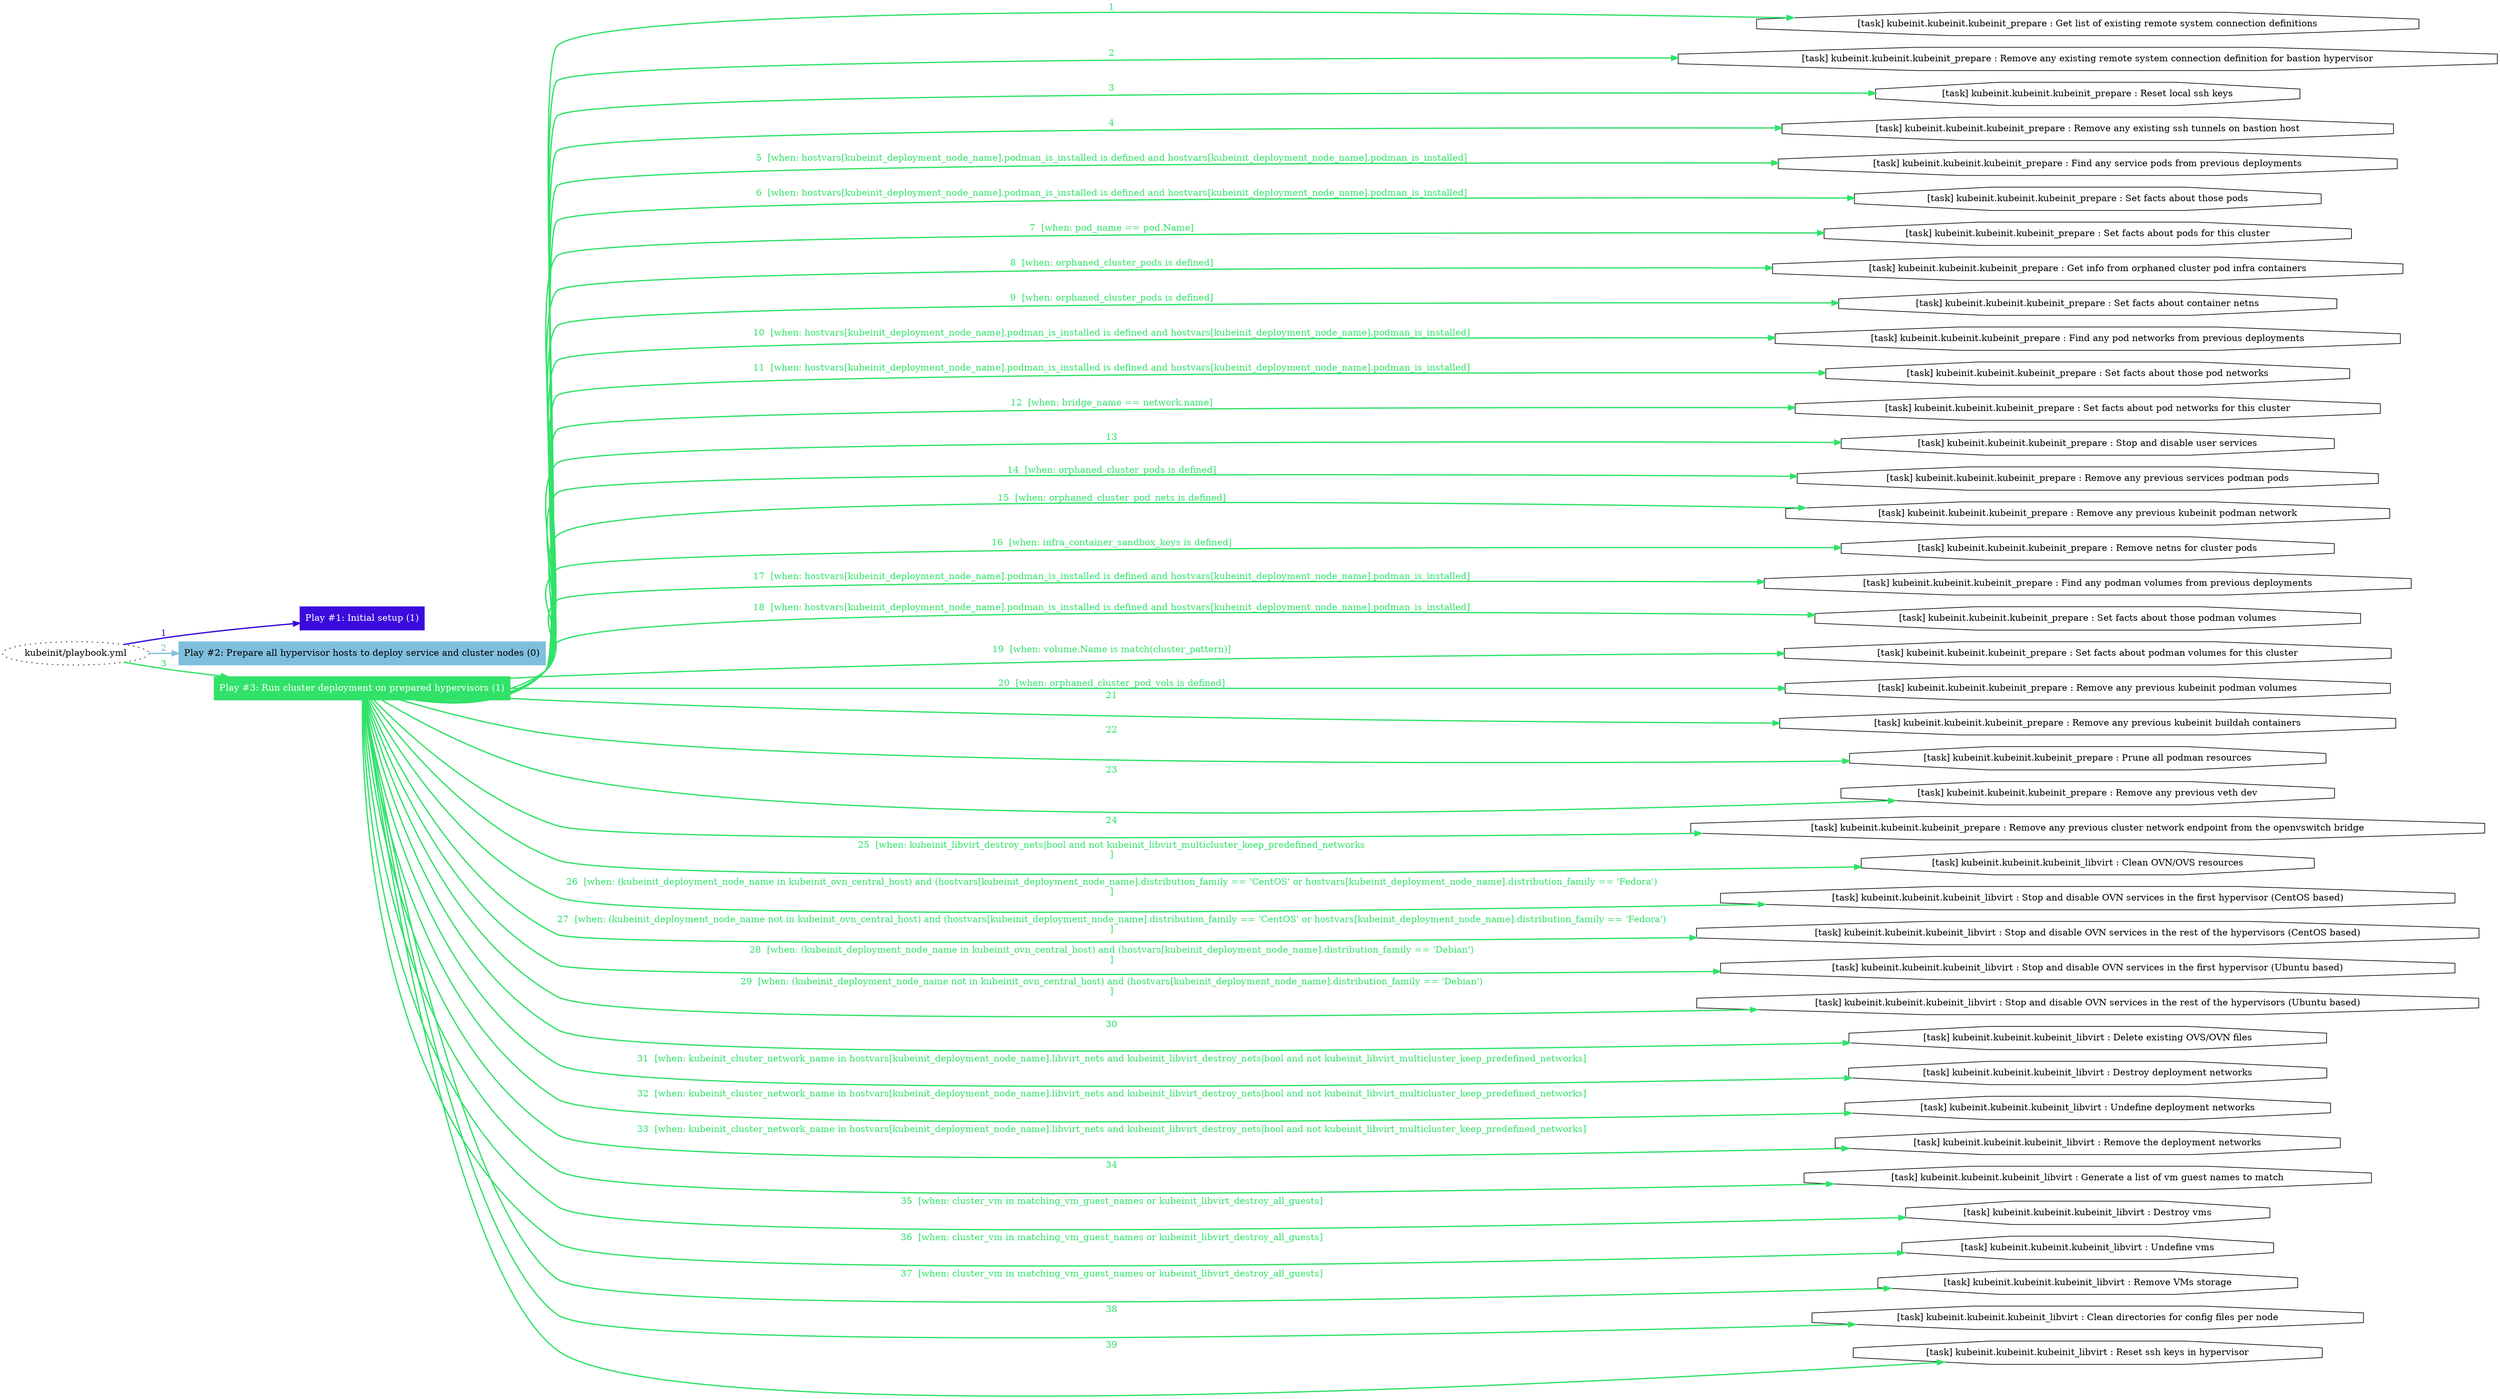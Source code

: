 digraph "kubeinit/playbook.yml "{
	graph [concentrate=true ordering=in rankdir=LR ratio=fill]
	edge [esep=5 sep=10]
	"kubeinit/playbook.yml" [id=root_node style=dotted]
	subgraph "Play #1: Initial setup (1) "{
		"Play #1: Initial setup (1)" [color="#3b0adc" fontcolor="#ffffff" id="play_322c9ca9-da25-4ed1-ad26-76a36a5e6fa2" shape=box style=filled tooltip=localhost]
		"kubeinit/playbook.yml" -> "Play #1: Initial setup (1)" [label=1 color="#3b0adc" fontcolor="#3b0adc" id="edge_88a5a841-ac13-4000-8d37-18734076b5eb" style=bold]
	}
	subgraph "Play #2: Prepare all hypervisor hosts to deploy service and cluster nodes (0) "{
		"Play #2: Prepare all hypervisor hosts to deploy service and cluster nodes (0)" [color="#80bede" fontcolor="#000000" id="play_d4a0a8df-5d1b-4f6c-9784-f8be799983aa" shape=box style=filled tooltip=""]
		"kubeinit/playbook.yml" -> "Play #2: Prepare all hypervisor hosts to deploy service and cluster nodes (0)" [label=2 color="#80bede" fontcolor="#80bede" id="edge_6d87e1ed-8a8c-433d-a7b4-faacf908b86b" style=bold]
	}
	subgraph "Play #3: Run cluster deployment on prepared hypervisors (1) "{
		"Play #3: Run cluster deployment on prepared hypervisors (1)" [color="#31e269" fontcolor="#ffffff" id="play_5b05c53e-7701-4dae-9a75-dba72a2cd8e1" shape=box style=filled tooltip=localhost]
		"kubeinit/playbook.yml" -> "Play #3: Run cluster deployment on prepared hypervisors (1)" [label=3 color="#31e269" fontcolor="#31e269" id="edge_f3a1ce15-09e3-4bb0-b28a-636265d14549" style=bold]
		"task_1a2e8489-9e52-4ca4-a686-213ba3fe84b6" [label="[task] kubeinit.kubeinit.kubeinit_prepare : Get list of existing remote system connection definitions" id="task_1a2e8489-9e52-4ca4-a686-213ba3fe84b6" shape=octagon tooltip="[task] kubeinit.kubeinit.kubeinit_prepare : Get list of existing remote system connection definitions"]
		"Play #3: Run cluster deployment on prepared hypervisors (1)" -> "task_1a2e8489-9e52-4ca4-a686-213ba3fe84b6" [label=1 color="#31e269" fontcolor="#31e269" id="edge_5a5379e5-9f10-490f-a099-93fbc585165b" style=bold]
		"task_8b4abe57-1f18-46b2-9ea7-c21310f82fe8" [label="[task] kubeinit.kubeinit.kubeinit_prepare : Remove any existing remote system connection definition for bastion hypervisor" id="task_8b4abe57-1f18-46b2-9ea7-c21310f82fe8" shape=octagon tooltip="[task] kubeinit.kubeinit.kubeinit_prepare : Remove any existing remote system connection definition for bastion hypervisor"]
		"Play #3: Run cluster deployment on prepared hypervisors (1)" -> "task_8b4abe57-1f18-46b2-9ea7-c21310f82fe8" [label=2 color="#31e269" fontcolor="#31e269" id="edge_92d91059-a056-4ec4-b3b7-6b638891a36e" style=bold]
		"task_b27760bd-e414-4a47-9163-f430d30414b9" [label="[task] kubeinit.kubeinit.kubeinit_prepare : Reset local ssh keys" id="task_b27760bd-e414-4a47-9163-f430d30414b9" shape=octagon tooltip="[task] kubeinit.kubeinit.kubeinit_prepare : Reset local ssh keys"]
		"Play #3: Run cluster deployment on prepared hypervisors (1)" -> "task_b27760bd-e414-4a47-9163-f430d30414b9" [label=3 color="#31e269" fontcolor="#31e269" id="edge_01c5dafe-a84e-4fc6-b0f9-2b3ad7d70967" style=bold]
		"task_6907268b-f61f-4904-a296-b2181c8d4721" [label="[task] kubeinit.kubeinit.kubeinit_prepare : Remove any existing ssh tunnels on bastion host" id="task_6907268b-f61f-4904-a296-b2181c8d4721" shape=octagon tooltip="[task] kubeinit.kubeinit.kubeinit_prepare : Remove any existing ssh tunnels on bastion host"]
		"Play #3: Run cluster deployment on prepared hypervisors (1)" -> "task_6907268b-f61f-4904-a296-b2181c8d4721" [label=4 color="#31e269" fontcolor="#31e269" id="edge_c27403b1-e294-41ad-9929-61389ba060de" style=bold]
		"task_a19b2335-5afe-4896-bdc7-4f5175f9b873" [label="[task] kubeinit.kubeinit.kubeinit_prepare : Find any service pods from previous deployments" id="task_a19b2335-5afe-4896-bdc7-4f5175f9b873" shape=octagon tooltip="[task] kubeinit.kubeinit.kubeinit_prepare : Find any service pods from previous deployments"]
		"Play #3: Run cluster deployment on prepared hypervisors (1)" -> "task_a19b2335-5afe-4896-bdc7-4f5175f9b873" [label="5  [when: hostvars[kubeinit_deployment_node_name].podman_is_installed is defined and hostvars[kubeinit_deployment_node_name].podman_is_installed]" color="#31e269" fontcolor="#31e269" id="edge_2299ed53-3a0c-4811-b003-d065bf53c659" style=bold]
		"task_085e9b46-2e10-455c-a6a1-4760b45f0f27" [label="[task] kubeinit.kubeinit.kubeinit_prepare : Set facts about those pods" id="task_085e9b46-2e10-455c-a6a1-4760b45f0f27" shape=octagon tooltip="[task] kubeinit.kubeinit.kubeinit_prepare : Set facts about those pods"]
		"Play #3: Run cluster deployment on prepared hypervisors (1)" -> "task_085e9b46-2e10-455c-a6a1-4760b45f0f27" [label="6  [when: hostvars[kubeinit_deployment_node_name].podman_is_installed is defined and hostvars[kubeinit_deployment_node_name].podman_is_installed]" color="#31e269" fontcolor="#31e269" id="edge_50445ef3-1f57-41ad-8de6-eaa3814ff34c" style=bold]
		"task_45abab61-c1b4-42d7-b5ff-d9234d90bc19" [label="[task] kubeinit.kubeinit.kubeinit_prepare : Set facts about pods for this cluster" id="task_45abab61-c1b4-42d7-b5ff-d9234d90bc19" shape=octagon tooltip="[task] kubeinit.kubeinit.kubeinit_prepare : Set facts about pods for this cluster"]
		"Play #3: Run cluster deployment on prepared hypervisors (1)" -> "task_45abab61-c1b4-42d7-b5ff-d9234d90bc19" [label="7  [when: pod_name == pod.Name]" color="#31e269" fontcolor="#31e269" id="edge_d2b60e53-a4e3-4146-8e27-211799a6a6d0" style=bold]
		"task_0377fe22-a7ef-471a-889f-19f9859c2358" [label="[task] kubeinit.kubeinit.kubeinit_prepare : Get info from orphaned cluster pod infra containers" id="task_0377fe22-a7ef-471a-889f-19f9859c2358" shape=octagon tooltip="[task] kubeinit.kubeinit.kubeinit_prepare : Get info from orphaned cluster pod infra containers"]
		"Play #3: Run cluster deployment on prepared hypervisors (1)" -> "task_0377fe22-a7ef-471a-889f-19f9859c2358" [label="8  [when: orphaned_cluster_pods is defined]" color="#31e269" fontcolor="#31e269" id="edge_c7225a0c-0215-4a6e-9795-e09bc44ccb88" style=bold]
		"task_b48ed85c-32d0-49a7-a9fa-1813ce16e5cb" [label="[task] kubeinit.kubeinit.kubeinit_prepare : Set facts about container netns" id="task_b48ed85c-32d0-49a7-a9fa-1813ce16e5cb" shape=octagon tooltip="[task] kubeinit.kubeinit.kubeinit_prepare : Set facts about container netns"]
		"Play #3: Run cluster deployment on prepared hypervisors (1)" -> "task_b48ed85c-32d0-49a7-a9fa-1813ce16e5cb" [label="9  [when: orphaned_cluster_pods is defined]" color="#31e269" fontcolor="#31e269" id="edge_d6f12bc6-2ebd-4267-a96c-56518aa80884" style=bold]
		"task_7c837d65-ff56-49b3-8db4-95eb3f9db3c3" [label="[task] kubeinit.kubeinit.kubeinit_prepare : Find any pod networks from previous deployments" id="task_7c837d65-ff56-49b3-8db4-95eb3f9db3c3" shape=octagon tooltip="[task] kubeinit.kubeinit.kubeinit_prepare : Find any pod networks from previous deployments"]
		"Play #3: Run cluster deployment on prepared hypervisors (1)" -> "task_7c837d65-ff56-49b3-8db4-95eb3f9db3c3" [label="10  [when: hostvars[kubeinit_deployment_node_name].podman_is_installed is defined and hostvars[kubeinit_deployment_node_name].podman_is_installed]" color="#31e269" fontcolor="#31e269" id="edge_2a08365d-d318-41ea-9eff-a59a7d76ff49" style=bold]
		"task_cad95045-a636-40be-b6b2-79b618cc3c6b" [label="[task] kubeinit.kubeinit.kubeinit_prepare : Set facts about those pod networks" id="task_cad95045-a636-40be-b6b2-79b618cc3c6b" shape=octagon tooltip="[task] kubeinit.kubeinit.kubeinit_prepare : Set facts about those pod networks"]
		"Play #3: Run cluster deployment on prepared hypervisors (1)" -> "task_cad95045-a636-40be-b6b2-79b618cc3c6b" [label="11  [when: hostvars[kubeinit_deployment_node_name].podman_is_installed is defined and hostvars[kubeinit_deployment_node_name].podman_is_installed]" color="#31e269" fontcolor="#31e269" id="edge_74fa94ed-933c-489e-aaf3-52bc61b63418" style=bold]
		"task_1b7f0a6d-0ee6-4875-bd73-1ea0923e321a" [label="[task] kubeinit.kubeinit.kubeinit_prepare : Set facts about pod networks for this cluster" id="task_1b7f0a6d-0ee6-4875-bd73-1ea0923e321a" shape=octagon tooltip="[task] kubeinit.kubeinit.kubeinit_prepare : Set facts about pod networks for this cluster"]
		"Play #3: Run cluster deployment on prepared hypervisors (1)" -> "task_1b7f0a6d-0ee6-4875-bd73-1ea0923e321a" [label="12  [when: bridge_name == network.name]" color="#31e269" fontcolor="#31e269" id="edge_6cfb1f51-e308-4427-a490-c4029f4db95e" style=bold]
		"task_bc199a3f-dd86-426d-a783-d6c87ba26a7f" [label="[task] kubeinit.kubeinit.kubeinit_prepare : Stop and disable user services" id="task_bc199a3f-dd86-426d-a783-d6c87ba26a7f" shape=octagon tooltip="[task] kubeinit.kubeinit.kubeinit_prepare : Stop and disable user services"]
		"Play #3: Run cluster deployment on prepared hypervisors (1)" -> "task_bc199a3f-dd86-426d-a783-d6c87ba26a7f" [label=13 color="#31e269" fontcolor="#31e269" id="edge_7b62d50b-725b-4c76-8d5f-3dc6dac1cb1a" style=bold]
		"task_f515145d-5724-42ff-b72c-cc0b00c06bf6" [label="[task] kubeinit.kubeinit.kubeinit_prepare : Remove any previous services podman pods" id="task_f515145d-5724-42ff-b72c-cc0b00c06bf6" shape=octagon tooltip="[task] kubeinit.kubeinit.kubeinit_prepare : Remove any previous services podman pods"]
		"Play #3: Run cluster deployment on prepared hypervisors (1)" -> "task_f515145d-5724-42ff-b72c-cc0b00c06bf6" [label="14  [when: orphaned_cluster_pods is defined]" color="#31e269" fontcolor="#31e269" id="edge_33c8efed-6e61-4498-9b07-2b47e8a5490a" style=bold]
		"task_6837b66c-381f-48a7-a3fd-8e320cbf566e" [label="[task] kubeinit.kubeinit.kubeinit_prepare : Remove any previous kubeinit podman network" id="task_6837b66c-381f-48a7-a3fd-8e320cbf566e" shape=octagon tooltip="[task] kubeinit.kubeinit.kubeinit_prepare : Remove any previous kubeinit podman network"]
		"Play #3: Run cluster deployment on prepared hypervisors (1)" -> "task_6837b66c-381f-48a7-a3fd-8e320cbf566e" [label="15  [when: orphaned_cluster_pod_nets is defined]" color="#31e269" fontcolor="#31e269" id="edge_bd7e89f3-e281-46fa-8a71-7f0334b46190" style=bold]
		"task_5979c83a-aa8b-4fd7-a706-95a0d7a87505" [label="[task] kubeinit.kubeinit.kubeinit_prepare : Remove netns for cluster pods" id="task_5979c83a-aa8b-4fd7-a706-95a0d7a87505" shape=octagon tooltip="[task] kubeinit.kubeinit.kubeinit_prepare : Remove netns for cluster pods"]
		"Play #3: Run cluster deployment on prepared hypervisors (1)" -> "task_5979c83a-aa8b-4fd7-a706-95a0d7a87505" [label="16  [when: infra_container_sandbox_keys is defined]" color="#31e269" fontcolor="#31e269" id="edge_78c2d741-402f-4097-8f57-f67658ac4432" style=bold]
		"task_96f0cb76-c409-460b-9222-771eada07282" [label="[task] kubeinit.kubeinit.kubeinit_prepare : Find any podman volumes from previous deployments" id="task_96f0cb76-c409-460b-9222-771eada07282" shape=octagon tooltip="[task] kubeinit.kubeinit.kubeinit_prepare : Find any podman volumes from previous deployments"]
		"Play #3: Run cluster deployment on prepared hypervisors (1)" -> "task_96f0cb76-c409-460b-9222-771eada07282" [label="17  [when: hostvars[kubeinit_deployment_node_name].podman_is_installed is defined and hostvars[kubeinit_deployment_node_name].podman_is_installed]" color="#31e269" fontcolor="#31e269" id="edge_abd8c38f-18b6-4372-ba82-70a17b58bcff" style=bold]
		"task_14bdeb1d-cd47-4b93-9026-03618bc3a753" [label="[task] kubeinit.kubeinit.kubeinit_prepare : Set facts about those podman volumes" id="task_14bdeb1d-cd47-4b93-9026-03618bc3a753" shape=octagon tooltip="[task] kubeinit.kubeinit.kubeinit_prepare : Set facts about those podman volumes"]
		"Play #3: Run cluster deployment on prepared hypervisors (1)" -> "task_14bdeb1d-cd47-4b93-9026-03618bc3a753" [label="18  [when: hostvars[kubeinit_deployment_node_name].podman_is_installed is defined and hostvars[kubeinit_deployment_node_name].podman_is_installed]" color="#31e269" fontcolor="#31e269" id="edge_6c8557ee-8b6a-4317-96a5-7127775c9f9d" style=bold]
		"task_775679b0-853b-4ea9-ad07-7a639ac16f98" [label="[task] kubeinit.kubeinit.kubeinit_prepare : Set facts about podman volumes for this cluster" id="task_775679b0-853b-4ea9-ad07-7a639ac16f98" shape=octagon tooltip="[task] kubeinit.kubeinit.kubeinit_prepare : Set facts about podman volumes for this cluster"]
		"Play #3: Run cluster deployment on prepared hypervisors (1)" -> "task_775679b0-853b-4ea9-ad07-7a639ac16f98" [label="19  [when: volume.Name is match(cluster_pattern)]" color="#31e269" fontcolor="#31e269" id="edge_4c85af06-d35a-4f4f-86c9-c0d705012c3e" style=bold]
		"task_22dc002e-0849-472e-83ab-80b8c06c5933" [label="[task] kubeinit.kubeinit.kubeinit_prepare : Remove any previous kubeinit podman volumes" id="task_22dc002e-0849-472e-83ab-80b8c06c5933" shape=octagon tooltip="[task] kubeinit.kubeinit.kubeinit_prepare : Remove any previous kubeinit podman volumes"]
		"Play #3: Run cluster deployment on prepared hypervisors (1)" -> "task_22dc002e-0849-472e-83ab-80b8c06c5933" [label="20  [when: orphaned_cluster_pod_vols is defined]" color="#31e269" fontcolor="#31e269" id="edge_53d85cf5-385c-46ec-85dd-55e76142e772" style=bold]
		"task_402530e3-e475-4b8c-a1e6-9b61671b2a36" [label="[task] kubeinit.kubeinit.kubeinit_prepare : Remove any previous kubeinit buildah containers" id="task_402530e3-e475-4b8c-a1e6-9b61671b2a36" shape=octagon tooltip="[task] kubeinit.kubeinit.kubeinit_prepare : Remove any previous kubeinit buildah containers"]
		"Play #3: Run cluster deployment on prepared hypervisors (1)" -> "task_402530e3-e475-4b8c-a1e6-9b61671b2a36" [label=21 color="#31e269" fontcolor="#31e269" id="edge_5b16b26d-5306-4952-9734-423931b0591f" style=bold]
		"task_53839b28-d50d-4944-8028-ee57d4fa4777" [label="[task] kubeinit.kubeinit.kubeinit_prepare : Prune all podman resources" id="task_53839b28-d50d-4944-8028-ee57d4fa4777" shape=octagon tooltip="[task] kubeinit.kubeinit.kubeinit_prepare : Prune all podman resources"]
		"Play #3: Run cluster deployment on prepared hypervisors (1)" -> "task_53839b28-d50d-4944-8028-ee57d4fa4777" [label=22 color="#31e269" fontcolor="#31e269" id="edge_c067e62b-4f9f-4407-a8d9-b988b80381d5" style=bold]
		"task_864c3aa1-a3f6-4329-b6f7-5a1e23587ffe" [label="[task] kubeinit.kubeinit.kubeinit_prepare : Remove any previous veth dev" id="task_864c3aa1-a3f6-4329-b6f7-5a1e23587ffe" shape=octagon tooltip="[task] kubeinit.kubeinit.kubeinit_prepare : Remove any previous veth dev"]
		"Play #3: Run cluster deployment on prepared hypervisors (1)" -> "task_864c3aa1-a3f6-4329-b6f7-5a1e23587ffe" [label=23 color="#31e269" fontcolor="#31e269" id="edge_25fc6ccd-5e90-4f52-a3a6-7ab1d90a6e5c" style=bold]
		"task_b2a8198b-1cad-462d-a992-1aed5a8b11d8" [label="[task] kubeinit.kubeinit.kubeinit_prepare : Remove any previous cluster network endpoint from the openvswitch bridge" id="task_b2a8198b-1cad-462d-a992-1aed5a8b11d8" shape=octagon tooltip="[task] kubeinit.kubeinit.kubeinit_prepare : Remove any previous cluster network endpoint from the openvswitch bridge"]
		"Play #3: Run cluster deployment on prepared hypervisors (1)" -> "task_b2a8198b-1cad-462d-a992-1aed5a8b11d8" [label=24 color="#31e269" fontcolor="#31e269" id="edge_53e7d977-f978-4dce-b70c-703d7e687cb6" style=bold]
		"task_d20aba7e-9671-4099-8d45-1952b812fe28" [label="[task] kubeinit.kubeinit.kubeinit_libvirt : Clean OVN/OVS resources" id="task_d20aba7e-9671-4099-8d45-1952b812fe28" shape=octagon tooltip="[task] kubeinit.kubeinit.kubeinit_libvirt : Clean OVN/OVS resources"]
		"Play #3: Run cluster deployment on prepared hypervisors (1)" -> "task_d20aba7e-9671-4099-8d45-1952b812fe28" [label="25  [when: kubeinit_libvirt_destroy_nets|bool and not kubeinit_libvirt_multicluster_keep_predefined_networks
]" color="#31e269" fontcolor="#31e269" id="edge_0a4025d6-62a9-4ef5-a765-0c6704079626" style=bold]
		"task_008f095b-836d-48ae-92ff-6a9147daa72b" [label="[task] kubeinit.kubeinit.kubeinit_libvirt : Stop and disable OVN services in the first hypervisor (CentOS based)" id="task_008f095b-836d-48ae-92ff-6a9147daa72b" shape=octagon tooltip="[task] kubeinit.kubeinit.kubeinit_libvirt : Stop and disable OVN services in the first hypervisor (CentOS based)"]
		"Play #3: Run cluster deployment on prepared hypervisors (1)" -> "task_008f095b-836d-48ae-92ff-6a9147daa72b" [label="26  [when: (kubeinit_deployment_node_name in kubeinit_ovn_central_host) and (hostvars[kubeinit_deployment_node_name].distribution_family == 'CentOS' or hostvars[kubeinit_deployment_node_name].distribution_family == 'Fedora')
]" color="#31e269" fontcolor="#31e269" id="edge_db91ee55-0828-4579-af67-6d6aa6b54877" style=bold]
		"task_358da824-d4ca-41f4-b467-7045f29a765c" [label="[task] kubeinit.kubeinit.kubeinit_libvirt : Stop and disable OVN services in the rest of the hypervisors (CentOS based)" id="task_358da824-d4ca-41f4-b467-7045f29a765c" shape=octagon tooltip="[task] kubeinit.kubeinit.kubeinit_libvirt : Stop and disable OVN services in the rest of the hypervisors (CentOS based)"]
		"Play #3: Run cluster deployment on prepared hypervisors (1)" -> "task_358da824-d4ca-41f4-b467-7045f29a765c" [label="27  [when: (kubeinit_deployment_node_name not in kubeinit_ovn_central_host) and (hostvars[kubeinit_deployment_node_name].distribution_family == 'CentOS' or hostvars[kubeinit_deployment_node_name].distribution_family == 'Fedora')
]" color="#31e269" fontcolor="#31e269" id="edge_f8a414ae-2843-4523-aad5-aab972ec5aba" style=bold]
		"task_1aaa68ce-32f4-4b17-8f01-e1bbe56e1119" [label="[task] kubeinit.kubeinit.kubeinit_libvirt : Stop and disable OVN services in the first hypervisor (Ubuntu based)" id="task_1aaa68ce-32f4-4b17-8f01-e1bbe56e1119" shape=octagon tooltip="[task] kubeinit.kubeinit.kubeinit_libvirt : Stop and disable OVN services in the first hypervisor (Ubuntu based)"]
		"Play #3: Run cluster deployment on prepared hypervisors (1)" -> "task_1aaa68ce-32f4-4b17-8f01-e1bbe56e1119" [label="28  [when: (kubeinit_deployment_node_name in kubeinit_ovn_central_host) and (hostvars[kubeinit_deployment_node_name].distribution_family == 'Debian')
]" color="#31e269" fontcolor="#31e269" id="edge_d66ae962-6bb2-4876-926d-91aa971ea4c0" style=bold]
		"task_bdbdd99a-0c37-4411-9275-281c087c03a9" [label="[task] kubeinit.kubeinit.kubeinit_libvirt : Stop and disable OVN services in the rest of the hypervisors (Ubuntu based)" id="task_bdbdd99a-0c37-4411-9275-281c087c03a9" shape=octagon tooltip="[task] kubeinit.kubeinit.kubeinit_libvirt : Stop and disable OVN services in the rest of the hypervisors (Ubuntu based)"]
		"Play #3: Run cluster deployment on prepared hypervisors (1)" -> "task_bdbdd99a-0c37-4411-9275-281c087c03a9" [label="29  [when: (kubeinit_deployment_node_name not in kubeinit_ovn_central_host) and (hostvars[kubeinit_deployment_node_name].distribution_family == 'Debian')
]" color="#31e269" fontcolor="#31e269" id="edge_6e7d4eba-7631-47e7-95b4-a13523cd312a" style=bold]
		"task_7f698db6-ef95-49a8-b165-5b2b1bd78096" [label="[task] kubeinit.kubeinit.kubeinit_libvirt : Delete existing OVS/OVN files" id="task_7f698db6-ef95-49a8-b165-5b2b1bd78096" shape=octagon tooltip="[task] kubeinit.kubeinit.kubeinit_libvirt : Delete existing OVS/OVN files"]
		"Play #3: Run cluster deployment on prepared hypervisors (1)" -> "task_7f698db6-ef95-49a8-b165-5b2b1bd78096" [label=30 color="#31e269" fontcolor="#31e269" id="edge_71bed593-65e5-407b-8df6-5d50f2e680ab" style=bold]
		"task_2f7c9afa-27dd-4fc1-847a-21dd2dd42efb" [label="[task] kubeinit.kubeinit.kubeinit_libvirt : Destroy deployment networks" id="task_2f7c9afa-27dd-4fc1-847a-21dd2dd42efb" shape=octagon tooltip="[task] kubeinit.kubeinit.kubeinit_libvirt : Destroy deployment networks"]
		"Play #3: Run cluster deployment on prepared hypervisors (1)" -> "task_2f7c9afa-27dd-4fc1-847a-21dd2dd42efb" [label="31  [when: kubeinit_cluster_network_name in hostvars[kubeinit_deployment_node_name].libvirt_nets and kubeinit_libvirt_destroy_nets|bool and not kubeinit_libvirt_multicluster_keep_predefined_networks]" color="#31e269" fontcolor="#31e269" id="edge_ce294256-5295-44f7-bac4-4bb1f10daa16" style=bold]
		"task_0d550c45-9997-4115-a738-2ce74e16c2e8" [label="[task] kubeinit.kubeinit.kubeinit_libvirt : Undefine deployment networks" id="task_0d550c45-9997-4115-a738-2ce74e16c2e8" shape=octagon tooltip="[task] kubeinit.kubeinit.kubeinit_libvirt : Undefine deployment networks"]
		"Play #3: Run cluster deployment on prepared hypervisors (1)" -> "task_0d550c45-9997-4115-a738-2ce74e16c2e8" [label="32  [when: kubeinit_cluster_network_name in hostvars[kubeinit_deployment_node_name].libvirt_nets and kubeinit_libvirt_destroy_nets|bool and not kubeinit_libvirt_multicluster_keep_predefined_networks]" color="#31e269" fontcolor="#31e269" id="edge_8e056c8e-99a4-47e2-8e75-49973fb7ebb8" style=bold]
		"task_2b8d13c0-64ac-436e-9f13-8325ac83701a" [label="[task] kubeinit.kubeinit.kubeinit_libvirt : Remove the deployment networks" id="task_2b8d13c0-64ac-436e-9f13-8325ac83701a" shape=octagon tooltip="[task] kubeinit.kubeinit.kubeinit_libvirt : Remove the deployment networks"]
		"Play #3: Run cluster deployment on prepared hypervisors (1)" -> "task_2b8d13c0-64ac-436e-9f13-8325ac83701a" [label="33  [when: kubeinit_cluster_network_name in hostvars[kubeinit_deployment_node_name].libvirt_nets and kubeinit_libvirt_destroy_nets|bool and not kubeinit_libvirt_multicluster_keep_predefined_networks]" color="#31e269" fontcolor="#31e269" id="edge_cfcbe3a1-97e8-42c0-8289-451f95161acc" style=bold]
		"task_d3743936-c7e8-4075-9dd9-81f0c0723b4c" [label="[task] kubeinit.kubeinit.kubeinit_libvirt : Generate a list of vm guest names to match" id="task_d3743936-c7e8-4075-9dd9-81f0c0723b4c" shape=octagon tooltip="[task] kubeinit.kubeinit.kubeinit_libvirt : Generate a list of vm guest names to match"]
		"Play #3: Run cluster deployment on prepared hypervisors (1)" -> "task_d3743936-c7e8-4075-9dd9-81f0c0723b4c" [label=34 color="#31e269" fontcolor="#31e269" id="edge_6d5a1d80-5f1d-4e72-b84c-1f7ecf8e3994" style=bold]
		"task_09dd0d7f-80e0-4524-aac7-7df79f9700db" [label="[task] kubeinit.kubeinit.kubeinit_libvirt : Destroy vms" id="task_09dd0d7f-80e0-4524-aac7-7df79f9700db" shape=octagon tooltip="[task] kubeinit.kubeinit.kubeinit_libvirt : Destroy vms"]
		"Play #3: Run cluster deployment on prepared hypervisors (1)" -> "task_09dd0d7f-80e0-4524-aac7-7df79f9700db" [label="35  [when: cluster_vm in matching_vm_guest_names or kubeinit_libvirt_destroy_all_guests]" color="#31e269" fontcolor="#31e269" id="edge_9ed6daf0-3b91-46de-a479-daa3bdbc6490" style=bold]
		"task_0e0c79f8-7a46-49d8-8457-3459daefcafd" [label="[task] kubeinit.kubeinit.kubeinit_libvirt : Undefine vms" id="task_0e0c79f8-7a46-49d8-8457-3459daefcafd" shape=octagon tooltip="[task] kubeinit.kubeinit.kubeinit_libvirt : Undefine vms"]
		"Play #3: Run cluster deployment on prepared hypervisors (1)" -> "task_0e0c79f8-7a46-49d8-8457-3459daefcafd" [label="36  [when: cluster_vm in matching_vm_guest_names or kubeinit_libvirt_destroy_all_guests]" color="#31e269" fontcolor="#31e269" id="edge_5b970dac-aeca-41f3-8f20-4c7fe6fab29c" style=bold]
		"task_caaaa7bd-3831-4b74-b944-37f531128f58" [label="[task] kubeinit.kubeinit.kubeinit_libvirt : Remove VMs storage" id="task_caaaa7bd-3831-4b74-b944-37f531128f58" shape=octagon tooltip="[task] kubeinit.kubeinit.kubeinit_libvirt : Remove VMs storage"]
		"Play #3: Run cluster deployment on prepared hypervisors (1)" -> "task_caaaa7bd-3831-4b74-b944-37f531128f58" [label="37  [when: cluster_vm in matching_vm_guest_names or kubeinit_libvirt_destroy_all_guests]" color="#31e269" fontcolor="#31e269" id="edge_ad2c9348-f058-489c-80f5-df6c929696d8" style=bold]
		"task_7fbd50c9-0d82-4adf-b47a-292c83668abc" [label="[task] kubeinit.kubeinit.kubeinit_libvirt : Clean directories for config files per node" id="task_7fbd50c9-0d82-4adf-b47a-292c83668abc" shape=octagon tooltip="[task] kubeinit.kubeinit.kubeinit_libvirt : Clean directories for config files per node"]
		"Play #3: Run cluster deployment on prepared hypervisors (1)" -> "task_7fbd50c9-0d82-4adf-b47a-292c83668abc" [label=38 color="#31e269" fontcolor="#31e269" id="edge_7ddb9bf1-34a8-4d14-8f6f-f647670b4ea6" style=bold]
		"task_d9fe3024-d91f-4d82-b4d3-1d0b4392bc1e" [label="[task] kubeinit.kubeinit.kubeinit_libvirt : Reset ssh keys in hypervisor" id="task_d9fe3024-d91f-4d82-b4d3-1d0b4392bc1e" shape=octagon tooltip="[task] kubeinit.kubeinit.kubeinit_libvirt : Reset ssh keys in hypervisor"]
		"Play #3: Run cluster deployment on prepared hypervisors (1)" -> "task_d9fe3024-d91f-4d82-b4d3-1d0b4392bc1e" [label=39 color="#31e269" fontcolor="#31e269" id="edge_f21f1698-0092-4d27-bc68-064367653b23" style=bold]
	}
}
